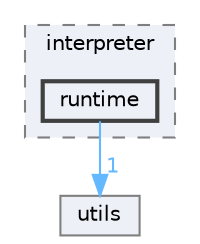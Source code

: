 digraph "src/interpreter/runtime"
{
 // LATEX_PDF_SIZE
  bgcolor="transparent";
  edge [fontname=Helvetica,fontsize=10,labelfontname=Helvetica,labelfontsize=10];
  node [fontname=Helvetica,fontsize=10,shape=box,height=0.2,width=0.4];
  compound=true
  subgraph clusterdir_4904b5727094acb85f1fb3ce4b540d24 {
    graph [ bgcolor="#edf0f7", pencolor="grey50", label="interpreter", fontname=Helvetica,fontsize=10 style="filled,dashed", URL="dir_4904b5727094acb85f1fb3ce4b540d24.html",tooltip=""]
  dir_82150d069bc1826eceaa8d9d3652c4aa [label="runtime", fillcolor="#edf0f7", color="grey25", style="filled,bold", URL="dir_82150d069bc1826eceaa8d9d3652c4aa.html",tooltip=""];
  }
  dir_313caf1132e152dd9b58bea13a4052ca [label="utils", fillcolor="#edf0f7", color="grey50", style="filled", URL="dir_313caf1132e152dd9b58bea13a4052ca.html",tooltip=""];
  dir_82150d069bc1826eceaa8d9d3652c4aa->dir_313caf1132e152dd9b58bea13a4052ca [headlabel="1", labeldistance=1.5 headhref="dir_000005_000007.html" href="dir_000005_000007.html" color="steelblue1" fontcolor="steelblue1"];
}
